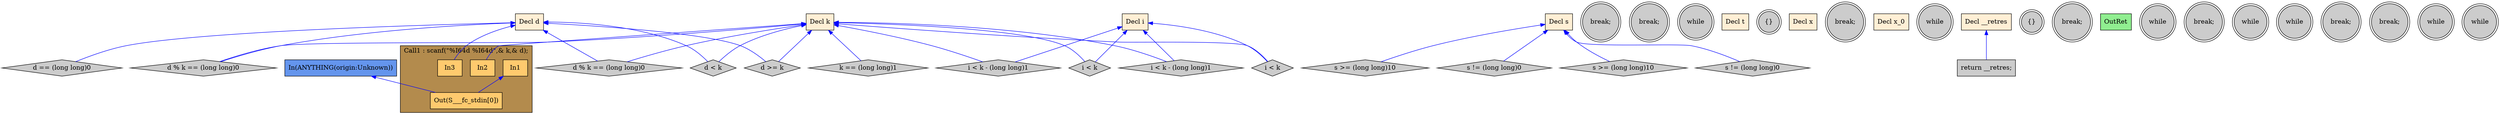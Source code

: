 digraph G {
  rankdir=TB;
  node [style="filled", ];
  32 [label="i < k - (long long)1", fillcolor="#CCCCCC", shape=diamond, ];
  33 [label="s >= (long long)10", fillcolor="#CCCCCC", shape=diamond, ];
  34 [label="break;", fillcolor="#CCCCCC", shape=doublecircle, ];
  2 [label="Decl k", fillcolor="#FFEFD5", shape=box, ];
  35 [label="break;", fillcolor="#CCCCCC", shape=doublecircle, ];
  3 [label="Decl d", fillcolor="#FFEFD5", shape=box, ];
  36 [label="while", fillcolor="#CCCCCC", shape=doublecircle, ];
  4 [label="Decl t", fillcolor="#FFEFD5", shape=box, ];
  37 [label="s != (long long)0", fillcolor="#CCCCCC", shape=diamond, ];
  5 [label="Decl i", fillcolor="#FFEFD5", shape=box, ];
  38 [label="{}", fillcolor="#CCCCCC", shape=doublecircle, ];
  6 [label="Decl s", fillcolor="#FFEFD5", shape=box, ];
  39 [label="s >= (long long)10", fillcolor="#CCCCCC", shape=diamond, ];
  7 [label="Decl x", fillcolor="#FFEFD5", shape=box, ];
  40 [label="break;", fillcolor="#CCCCCC", shape=doublecircle, ];
  8 [label="Decl x_0", fillcolor="#FFEFD5", shape=box, ];
  41 [label="while", fillcolor="#CCCCCC", shape=doublecircle, ];
  9 [label="Decl __retres", fillcolor="#FFEFD5", shape=box, ];
  42 [label="s != (long long)0", fillcolor="#CCCCCC", shape=diamond, ];
  43 [label="{}", fillcolor="#CCCCCC", shape=doublecircle, ];
  11 [label="In1", fillcolor="#FFCA6E", shape=box, ];
  44 [label="break;", fillcolor="#CCCCCC", shape=doublecircle, ];
  12 [label="In2", fillcolor="#FFCA6E", shape=box, ];
  45 [label="return __retres;", fillcolor="#CCCCCC", shape=box, ];
  13 [label="In3", fillcolor="#FFCA6E", shape=box, ];
  46 [label="OutRet", fillcolor="#90EE90", shape=box, ];
  14 [label="Out(S___fc_stdin[0])", fillcolor="#FFCA6E", shape=box, ];
  47 [label="In(ANYTHING(origin:Unknown))", fillcolor="#6495ED", shape=box, ];
  15 [label="k == (long long)1", fillcolor="#CCCCCC", shape=diamond, ];
  16 [label="d == (long long)0", fillcolor="#CCCCCC", shape=diamond, ];
  17 [label="d >= k", fillcolor="#CCCCCC", shape=diamond, ];
  18 [label="d % k == (long long)0", fillcolor="#CCCCCC", shape=diamond, ];
  19 [label="while", fillcolor="#CCCCCC", shape=doublecircle, ];
  20 [label="d < k", fillcolor="#CCCCCC", shape=diamond, ];
  21 [label="break;", fillcolor="#CCCCCC", shape=doublecircle, ];
  22 [label="d % k == (long long)0", fillcolor="#CCCCCC", shape=diamond, ];
  23 [label="while", fillcolor="#CCCCCC", shape=doublecircle, ];
  24 [label="i < k", fillcolor="#CCCCCC", shape=diamond, ];
  25 [label="while", fillcolor="#CCCCCC", shape=doublecircle, ];
  26 [label="i < k - (long long)1", fillcolor="#CCCCCC", shape=diamond, ];
  27 [label="break;", fillcolor="#CCCCCC", shape=doublecircle, ];
  28 [label="break;", fillcolor="#CCCCCC", shape=doublecircle, ];
  29 [label="while", fillcolor="#CCCCCC", shape=doublecircle, ];
  30 [label="i < k", fillcolor="#CCCCCC", shape=diamond, ];
  31 [label="while", fillcolor="#CCCCCC", shape=doublecircle, ];
  
  subgraph cluster_Call1 { label="Call1 : scanf(\"%I64d %I64d\",& k,& d);";
                           fillcolor="#B38B4D"; style="filled"; 14;13;12;11;
     };
  
  edge [dir=back, ];
  2 -> 32 [color="#0000FF", ];
  5 -> 32 [color="#0000FF", ];
  6 -> 33 [color="#0000FF", ];
  6 -> 37 [color="#0000FF", ];
  6 -> 39 [color="#0000FF", ];
  6 -> 42 [color="#0000FF", ];
  2 -> 12 [color="#0000FF", ];
  9 -> 45 [color="#0000FF", ];
  3 -> 13 [color="#0000FF", ];
  11 -> 14 [color="#0000FF", ];
  47 -> 14 [color="#0000FF", ];
  2 -> 15 [color="#0000FF", ];
  3 -> 16 [color="#0000FF", ];
  2 -> 17 [color="#0000FF", ];
  3 -> 17 [color="#0000FF", ];
  2 -> 18 [color="#0000FF", ];
  3 -> 18 [color="#0000FF", ];
  2 -> 20 [color="#0000FF", ];
  3 -> 20 [color="#0000FF", ];
  2 -> 22 [color="#0000FF", ];
  3 -> 22 [color="#0000FF", ];
  2 -> 24 [color="#0000FF", ];
  5 -> 24 [color="#0000FF", ];
  2 -> 26 [color="#0000FF", ];
  5 -> 26 [color="#0000FF", ];
  2 -> 30 [color="#0000FF", ];
  5 -> 30 [color="#0000FF", ];
  
  }